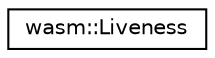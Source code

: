 digraph "Graphical Class Hierarchy"
{
  edge [fontname="Helvetica",fontsize="10",labelfontname="Helvetica",labelfontsize="10"];
  node [fontname="Helvetica",fontsize="10",shape=record];
  rankdir="LR";
  Node0 [label="wasm::Liveness",height=0.2,width=0.4,color="black", fillcolor="white", style="filled",URL="$structwasm_1_1_liveness.html"];
}
